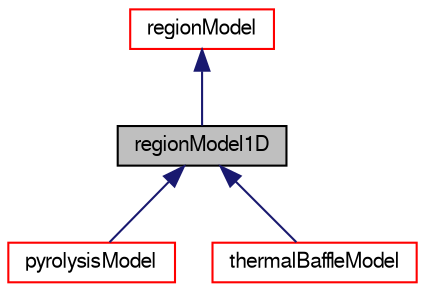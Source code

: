 digraph "regionModel1D"
{
  bgcolor="transparent";
  edge [fontname="FreeSans",fontsize="10",labelfontname="FreeSans",labelfontsize="10"];
  node [fontname="FreeSans",fontsize="10",shape=record];
  Node0 [label="regionModel1D",height=0.2,width=0.4,color="black", fillcolor="grey75", style="filled", fontcolor="black"];
  Node1 -> Node0 [dir="back",color="midnightblue",fontsize="10",style="solid",fontname="FreeSans"];
  Node1 [label="regionModel",height=0.2,width=0.4,color="red",URL="$a28998.html"];
  Node0 -> Node18 [dir="back",color="midnightblue",fontsize="10",style="solid",fontname="FreeSans"];
  Node18 [label="pyrolysisModel",height=0.2,width=0.4,color="red",URL="$a28970.html",tooltip="Base class for pyrolysis models. "];
  Node0 -> Node21 [dir="back",color="midnightblue",fontsize="10",style="solid",fontname="FreeSans"];
  Node21 [label="thermalBaffleModel",height=0.2,width=0.4,color="red",URL="$a29198.html"];
}
